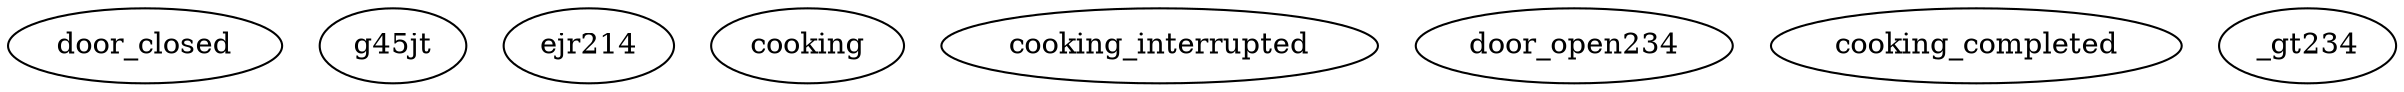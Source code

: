 /* slkejrse 345 */
//44454345
digraph microwave_fsm {
	door_closed
	g45jt
	// 3498573 ^$%* oppa
	/* 435 */
	ejr214
	cooking
	cooking_interrupted
	door_open234
	cooking_completed
	_gt234
}
